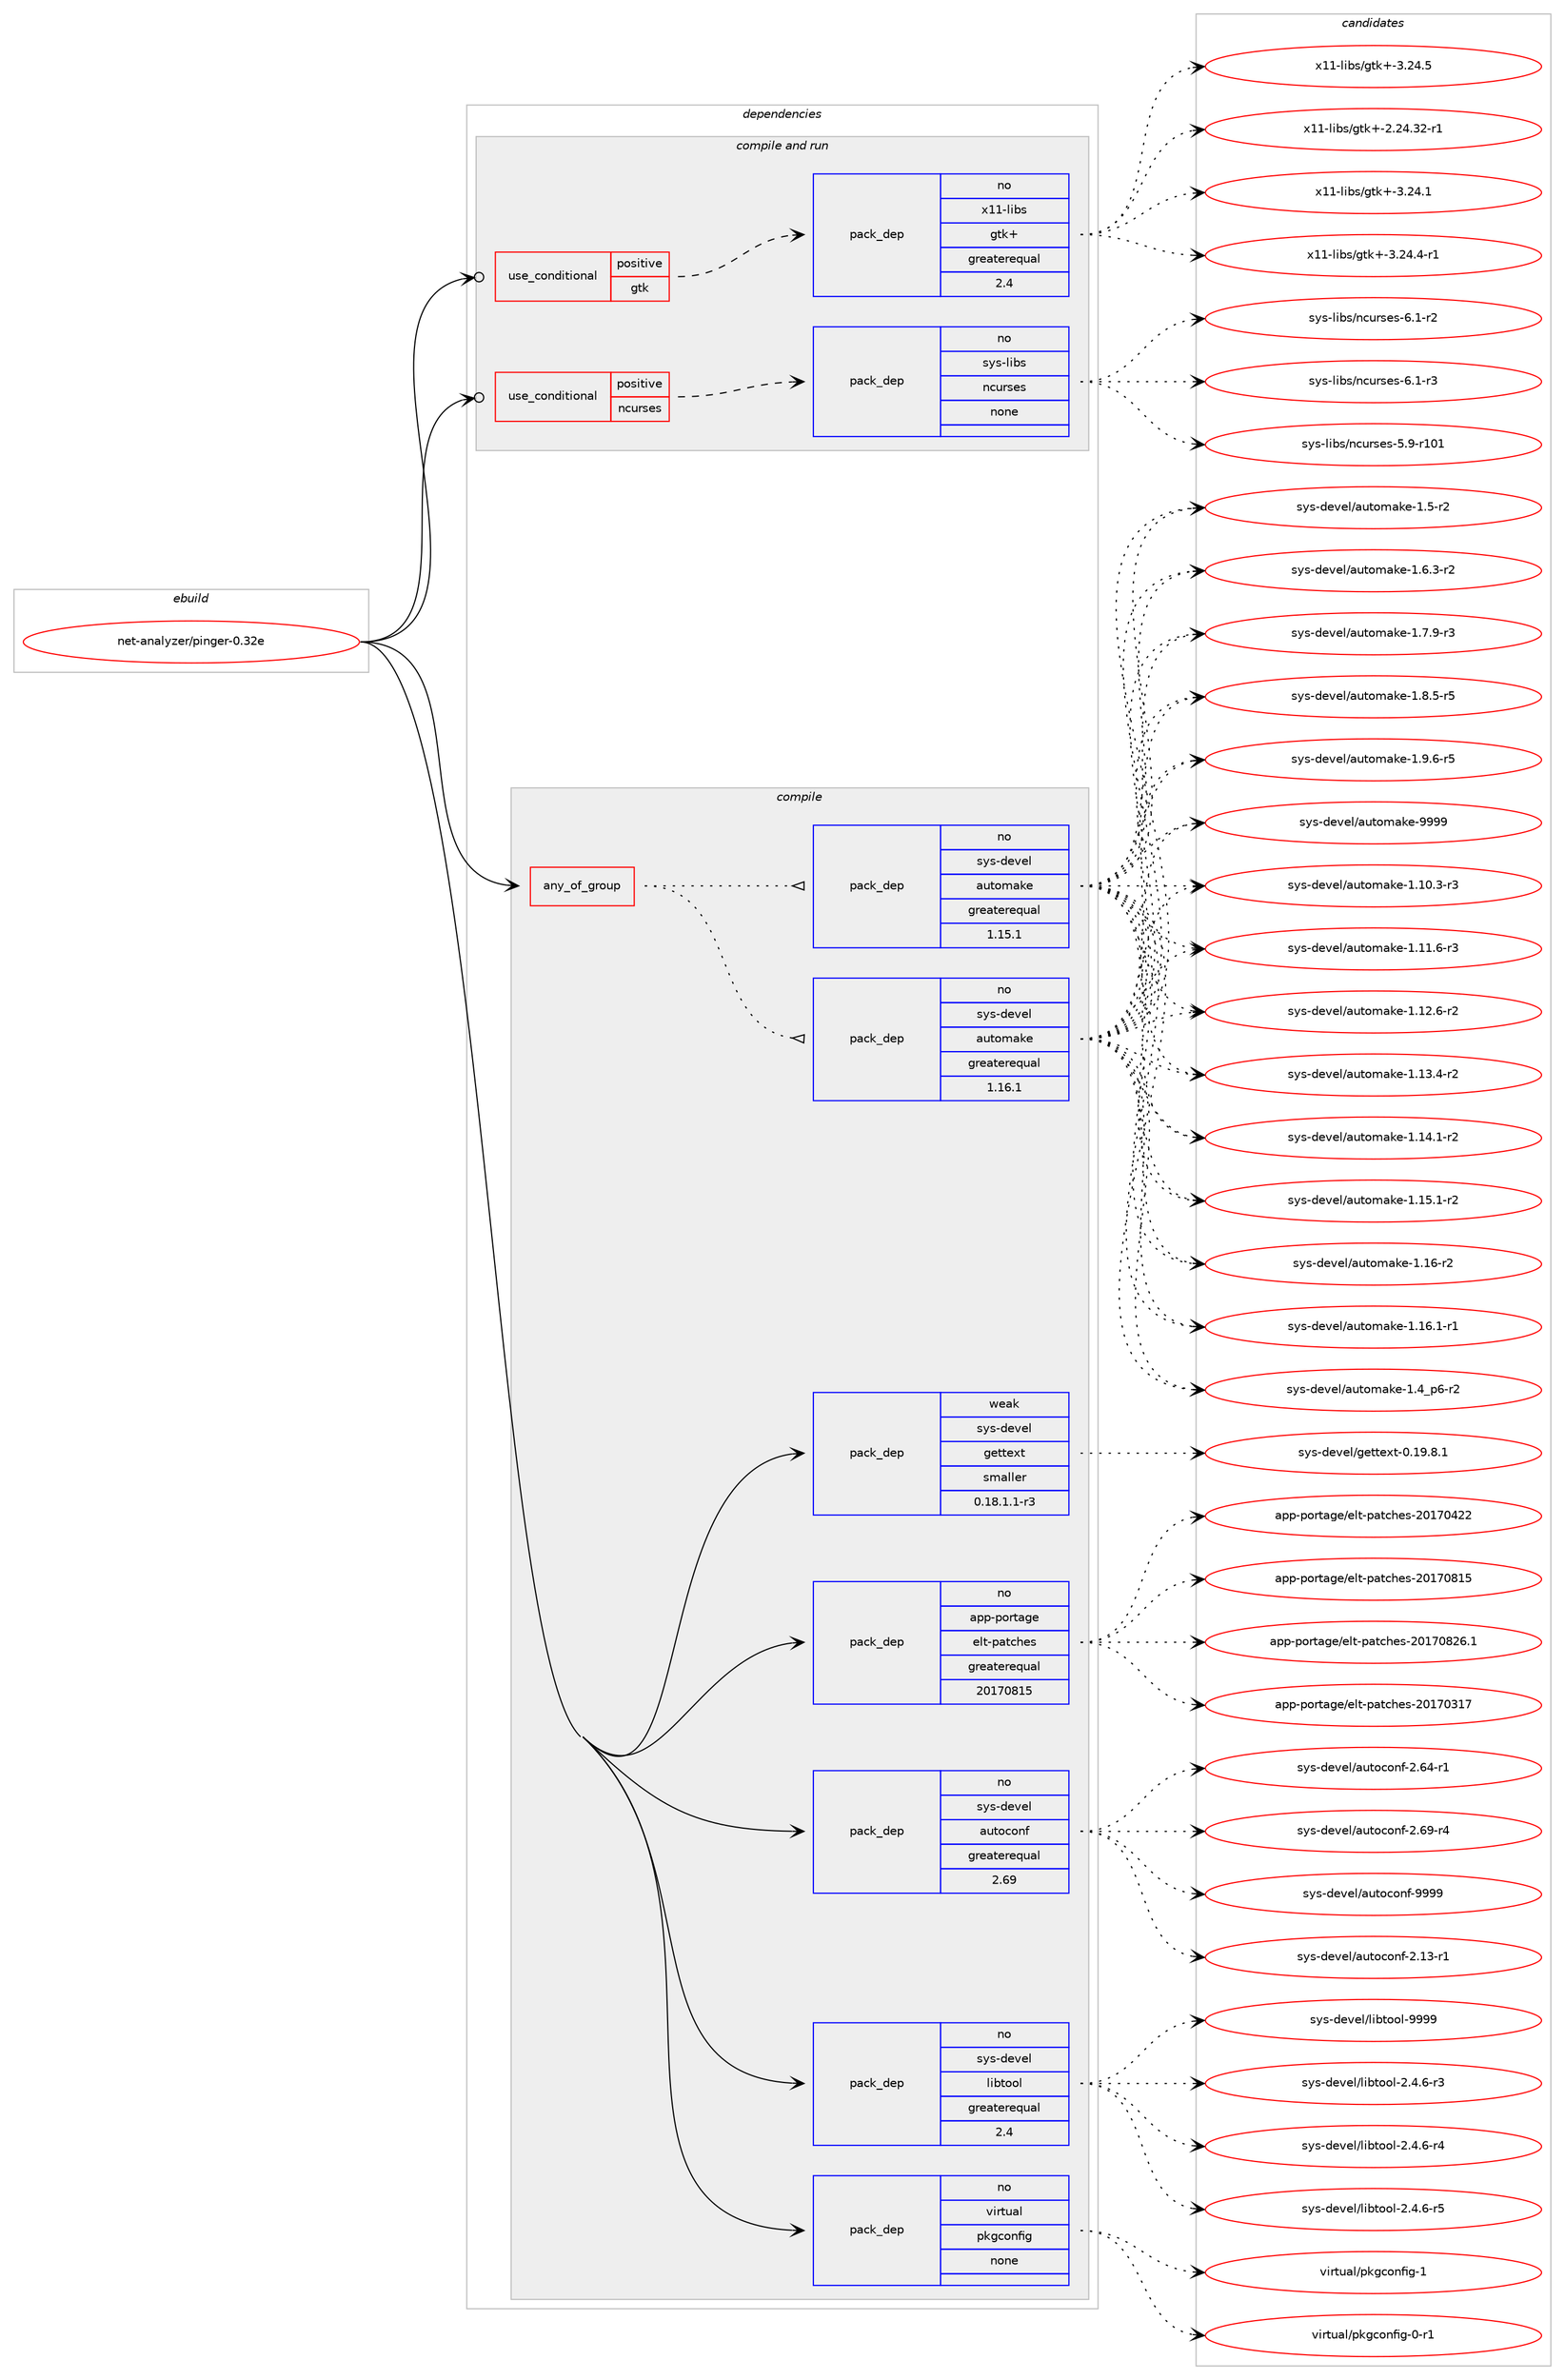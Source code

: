 digraph prolog {

# *************
# Graph options
# *************

newrank=true;
concentrate=true;
compound=true;
graph [rankdir=LR,fontname=Helvetica,fontsize=10,ranksep=1.5];#, ranksep=2.5, nodesep=0.2];
edge  [arrowhead=vee];
node  [fontname=Helvetica,fontsize=10];

# **********
# The ebuild
# **********

subgraph cluster_leftcol {
color=gray;
rank=same;
label=<<i>ebuild</i>>;
id [label="net-analyzer/pinger-0.32e", color=red, width=4, href="../net-analyzer/pinger-0.32e.svg"];
}

# ****************
# The dependencies
# ****************

subgraph cluster_midcol {
color=gray;
label=<<i>dependencies</i>>;
subgraph cluster_compile {
fillcolor="#eeeeee";
style=filled;
label=<<i>compile</i>>;
subgraph any25852 {
dependency1646378 [label=<<TABLE BORDER="0" CELLBORDER="1" CELLSPACING="0" CELLPADDING="4"><TR><TD CELLPADDING="10">any_of_group</TD></TR></TABLE>>, shape=none, color=red];subgraph pack1177238 {
dependency1646379 [label=<<TABLE BORDER="0" CELLBORDER="1" CELLSPACING="0" CELLPADDING="4" WIDTH="220"><TR><TD ROWSPAN="6" CELLPADDING="30">pack_dep</TD></TR><TR><TD WIDTH="110">no</TD></TR><TR><TD>sys-devel</TD></TR><TR><TD>automake</TD></TR><TR><TD>greaterequal</TD></TR><TR><TD>1.16.1</TD></TR></TABLE>>, shape=none, color=blue];
}
dependency1646378:e -> dependency1646379:w [weight=20,style="dotted",arrowhead="oinv"];
subgraph pack1177239 {
dependency1646380 [label=<<TABLE BORDER="0" CELLBORDER="1" CELLSPACING="0" CELLPADDING="4" WIDTH="220"><TR><TD ROWSPAN="6" CELLPADDING="30">pack_dep</TD></TR><TR><TD WIDTH="110">no</TD></TR><TR><TD>sys-devel</TD></TR><TR><TD>automake</TD></TR><TR><TD>greaterequal</TD></TR><TR><TD>1.15.1</TD></TR></TABLE>>, shape=none, color=blue];
}
dependency1646378:e -> dependency1646380:w [weight=20,style="dotted",arrowhead="oinv"];
}
id:e -> dependency1646378:w [weight=20,style="solid",arrowhead="vee"];
subgraph pack1177240 {
dependency1646381 [label=<<TABLE BORDER="0" CELLBORDER="1" CELLSPACING="0" CELLPADDING="4" WIDTH="220"><TR><TD ROWSPAN="6" CELLPADDING="30">pack_dep</TD></TR><TR><TD WIDTH="110">no</TD></TR><TR><TD>app-portage</TD></TR><TR><TD>elt-patches</TD></TR><TR><TD>greaterequal</TD></TR><TR><TD>20170815</TD></TR></TABLE>>, shape=none, color=blue];
}
id:e -> dependency1646381:w [weight=20,style="solid",arrowhead="vee"];
subgraph pack1177241 {
dependency1646382 [label=<<TABLE BORDER="0" CELLBORDER="1" CELLSPACING="0" CELLPADDING="4" WIDTH="220"><TR><TD ROWSPAN="6" CELLPADDING="30">pack_dep</TD></TR><TR><TD WIDTH="110">no</TD></TR><TR><TD>sys-devel</TD></TR><TR><TD>autoconf</TD></TR><TR><TD>greaterequal</TD></TR><TR><TD>2.69</TD></TR></TABLE>>, shape=none, color=blue];
}
id:e -> dependency1646382:w [weight=20,style="solid",arrowhead="vee"];
subgraph pack1177242 {
dependency1646383 [label=<<TABLE BORDER="0" CELLBORDER="1" CELLSPACING="0" CELLPADDING="4" WIDTH="220"><TR><TD ROWSPAN="6" CELLPADDING="30">pack_dep</TD></TR><TR><TD WIDTH="110">no</TD></TR><TR><TD>sys-devel</TD></TR><TR><TD>libtool</TD></TR><TR><TD>greaterequal</TD></TR><TR><TD>2.4</TD></TR></TABLE>>, shape=none, color=blue];
}
id:e -> dependency1646383:w [weight=20,style="solid",arrowhead="vee"];
subgraph pack1177243 {
dependency1646384 [label=<<TABLE BORDER="0" CELLBORDER="1" CELLSPACING="0" CELLPADDING="4" WIDTH="220"><TR><TD ROWSPAN="6" CELLPADDING="30">pack_dep</TD></TR><TR><TD WIDTH="110">no</TD></TR><TR><TD>virtual</TD></TR><TR><TD>pkgconfig</TD></TR><TR><TD>none</TD></TR><TR><TD></TD></TR></TABLE>>, shape=none, color=blue];
}
id:e -> dependency1646384:w [weight=20,style="solid",arrowhead="vee"];
subgraph pack1177244 {
dependency1646385 [label=<<TABLE BORDER="0" CELLBORDER="1" CELLSPACING="0" CELLPADDING="4" WIDTH="220"><TR><TD ROWSPAN="6" CELLPADDING="30">pack_dep</TD></TR><TR><TD WIDTH="110">weak</TD></TR><TR><TD>sys-devel</TD></TR><TR><TD>gettext</TD></TR><TR><TD>smaller</TD></TR><TR><TD>0.18.1.1-r3</TD></TR></TABLE>>, shape=none, color=blue];
}
id:e -> dependency1646385:w [weight=20,style="solid",arrowhead="vee"];
}
subgraph cluster_compileandrun {
fillcolor="#eeeeee";
style=filled;
label=<<i>compile and run</i>>;
subgraph cond442513 {
dependency1646386 [label=<<TABLE BORDER="0" CELLBORDER="1" CELLSPACING="0" CELLPADDING="4"><TR><TD ROWSPAN="3" CELLPADDING="10">use_conditional</TD></TR><TR><TD>positive</TD></TR><TR><TD>gtk</TD></TR></TABLE>>, shape=none, color=red];
subgraph pack1177245 {
dependency1646387 [label=<<TABLE BORDER="0" CELLBORDER="1" CELLSPACING="0" CELLPADDING="4" WIDTH="220"><TR><TD ROWSPAN="6" CELLPADDING="30">pack_dep</TD></TR><TR><TD WIDTH="110">no</TD></TR><TR><TD>x11-libs</TD></TR><TR><TD>gtk+</TD></TR><TR><TD>greaterequal</TD></TR><TR><TD>2.4</TD></TR></TABLE>>, shape=none, color=blue];
}
dependency1646386:e -> dependency1646387:w [weight=20,style="dashed",arrowhead="vee"];
}
id:e -> dependency1646386:w [weight=20,style="solid",arrowhead="odotvee"];
subgraph cond442514 {
dependency1646388 [label=<<TABLE BORDER="0" CELLBORDER="1" CELLSPACING="0" CELLPADDING="4"><TR><TD ROWSPAN="3" CELLPADDING="10">use_conditional</TD></TR><TR><TD>positive</TD></TR><TR><TD>ncurses</TD></TR></TABLE>>, shape=none, color=red];
subgraph pack1177246 {
dependency1646389 [label=<<TABLE BORDER="0" CELLBORDER="1" CELLSPACING="0" CELLPADDING="4" WIDTH="220"><TR><TD ROWSPAN="6" CELLPADDING="30">pack_dep</TD></TR><TR><TD WIDTH="110">no</TD></TR><TR><TD>sys-libs</TD></TR><TR><TD>ncurses</TD></TR><TR><TD>none</TD></TR><TR><TD></TD></TR></TABLE>>, shape=none, color=blue];
}
dependency1646388:e -> dependency1646389:w [weight=20,style="dashed",arrowhead="vee"];
}
id:e -> dependency1646388:w [weight=20,style="solid",arrowhead="odotvee"];
}
subgraph cluster_run {
fillcolor="#eeeeee";
style=filled;
label=<<i>run</i>>;
}
}

# **************
# The candidates
# **************

subgraph cluster_choices {
rank=same;
color=gray;
label=<<i>candidates</i>>;

subgraph choice1177238 {
color=black;
nodesep=1;
choice11512111545100101118101108479711711611110997107101454946494846514511451 [label="sys-devel/automake-1.10.3-r3", color=red, width=4,href="../sys-devel/automake-1.10.3-r3.svg"];
choice11512111545100101118101108479711711611110997107101454946494946544511451 [label="sys-devel/automake-1.11.6-r3", color=red, width=4,href="../sys-devel/automake-1.11.6-r3.svg"];
choice11512111545100101118101108479711711611110997107101454946495046544511450 [label="sys-devel/automake-1.12.6-r2", color=red, width=4,href="../sys-devel/automake-1.12.6-r2.svg"];
choice11512111545100101118101108479711711611110997107101454946495146524511450 [label="sys-devel/automake-1.13.4-r2", color=red, width=4,href="../sys-devel/automake-1.13.4-r2.svg"];
choice11512111545100101118101108479711711611110997107101454946495246494511450 [label="sys-devel/automake-1.14.1-r2", color=red, width=4,href="../sys-devel/automake-1.14.1-r2.svg"];
choice11512111545100101118101108479711711611110997107101454946495346494511450 [label="sys-devel/automake-1.15.1-r2", color=red, width=4,href="../sys-devel/automake-1.15.1-r2.svg"];
choice1151211154510010111810110847971171161111099710710145494649544511450 [label="sys-devel/automake-1.16-r2", color=red, width=4,href="../sys-devel/automake-1.16-r2.svg"];
choice11512111545100101118101108479711711611110997107101454946495446494511449 [label="sys-devel/automake-1.16.1-r1", color=red, width=4,href="../sys-devel/automake-1.16.1-r1.svg"];
choice115121115451001011181011084797117116111109971071014549465295112544511450 [label="sys-devel/automake-1.4_p6-r2", color=red, width=4,href="../sys-devel/automake-1.4_p6-r2.svg"];
choice11512111545100101118101108479711711611110997107101454946534511450 [label="sys-devel/automake-1.5-r2", color=red, width=4,href="../sys-devel/automake-1.5-r2.svg"];
choice115121115451001011181011084797117116111109971071014549465446514511450 [label="sys-devel/automake-1.6.3-r2", color=red, width=4,href="../sys-devel/automake-1.6.3-r2.svg"];
choice115121115451001011181011084797117116111109971071014549465546574511451 [label="sys-devel/automake-1.7.9-r3", color=red, width=4,href="../sys-devel/automake-1.7.9-r3.svg"];
choice115121115451001011181011084797117116111109971071014549465646534511453 [label="sys-devel/automake-1.8.5-r5", color=red, width=4,href="../sys-devel/automake-1.8.5-r5.svg"];
choice115121115451001011181011084797117116111109971071014549465746544511453 [label="sys-devel/automake-1.9.6-r5", color=red, width=4,href="../sys-devel/automake-1.9.6-r5.svg"];
choice115121115451001011181011084797117116111109971071014557575757 [label="sys-devel/automake-9999", color=red, width=4,href="../sys-devel/automake-9999.svg"];
dependency1646379:e -> choice11512111545100101118101108479711711611110997107101454946494846514511451:w [style=dotted,weight="100"];
dependency1646379:e -> choice11512111545100101118101108479711711611110997107101454946494946544511451:w [style=dotted,weight="100"];
dependency1646379:e -> choice11512111545100101118101108479711711611110997107101454946495046544511450:w [style=dotted,weight="100"];
dependency1646379:e -> choice11512111545100101118101108479711711611110997107101454946495146524511450:w [style=dotted,weight="100"];
dependency1646379:e -> choice11512111545100101118101108479711711611110997107101454946495246494511450:w [style=dotted,weight="100"];
dependency1646379:e -> choice11512111545100101118101108479711711611110997107101454946495346494511450:w [style=dotted,weight="100"];
dependency1646379:e -> choice1151211154510010111810110847971171161111099710710145494649544511450:w [style=dotted,weight="100"];
dependency1646379:e -> choice11512111545100101118101108479711711611110997107101454946495446494511449:w [style=dotted,weight="100"];
dependency1646379:e -> choice115121115451001011181011084797117116111109971071014549465295112544511450:w [style=dotted,weight="100"];
dependency1646379:e -> choice11512111545100101118101108479711711611110997107101454946534511450:w [style=dotted,weight="100"];
dependency1646379:e -> choice115121115451001011181011084797117116111109971071014549465446514511450:w [style=dotted,weight="100"];
dependency1646379:e -> choice115121115451001011181011084797117116111109971071014549465546574511451:w [style=dotted,weight="100"];
dependency1646379:e -> choice115121115451001011181011084797117116111109971071014549465646534511453:w [style=dotted,weight="100"];
dependency1646379:e -> choice115121115451001011181011084797117116111109971071014549465746544511453:w [style=dotted,weight="100"];
dependency1646379:e -> choice115121115451001011181011084797117116111109971071014557575757:w [style=dotted,weight="100"];
}
subgraph choice1177239 {
color=black;
nodesep=1;
choice11512111545100101118101108479711711611110997107101454946494846514511451 [label="sys-devel/automake-1.10.3-r3", color=red, width=4,href="../sys-devel/automake-1.10.3-r3.svg"];
choice11512111545100101118101108479711711611110997107101454946494946544511451 [label="sys-devel/automake-1.11.6-r3", color=red, width=4,href="../sys-devel/automake-1.11.6-r3.svg"];
choice11512111545100101118101108479711711611110997107101454946495046544511450 [label="sys-devel/automake-1.12.6-r2", color=red, width=4,href="../sys-devel/automake-1.12.6-r2.svg"];
choice11512111545100101118101108479711711611110997107101454946495146524511450 [label="sys-devel/automake-1.13.4-r2", color=red, width=4,href="../sys-devel/automake-1.13.4-r2.svg"];
choice11512111545100101118101108479711711611110997107101454946495246494511450 [label="sys-devel/automake-1.14.1-r2", color=red, width=4,href="../sys-devel/automake-1.14.1-r2.svg"];
choice11512111545100101118101108479711711611110997107101454946495346494511450 [label="sys-devel/automake-1.15.1-r2", color=red, width=4,href="../sys-devel/automake-1.15.1-r2.svg"];
choice1151211154510010111810110847971171161111099710710145494649544511450 [label="sys-devel/automake-1.16-r2", color=red, width=4,href="../sys-devel/automake-1.16-r2.svg"];
choice11512111545100101118101108479711711611110997107101454946495446494511449 [label="sys-devel/automake-1.16.1-r1", color=red, width=4,href="../sys-devel/automake-1.16.1-r1.svg"];
choice115121115451001011181011084797117116111109971071014549465295112544511450 [label="sys-devel/automake-1.4_p6-r2", color=red, width=4,href="../sys-devel/automake-1.4_p6-r2.svg"];
choice11512111545100101118101108479711711611110997107101454946534511450 [label="sys-devel/automake-1.5-r2", color=red, width=4,href="../sys-devel/automake-1.5-r2.svg"];
choice115121115451001011181011084797117116111109971071014549465446514511450 [label="sys-devel/automake-1.6.3-r2", color=red, width=4,href="../sys-devel/automake-1.6.3-r2.svg"];
choice115121115451001011181011084797117116111109971071014549465546574511451 [label="sys-devel/automake-1.7.9-r3", color=red, width=4,href="../sys-devel/automake-1.7.9-r3.svg"];
choice115121115451001011181011084797117116111109971071014549465646534511453 [label="sys-devel/automake-1.8.5-r5", color=red, width=4,href="../sys-devel/automake-1.8.5-r5.svg"];
choice115121115451001011181011084797117116111109971071014549465746544511453 [label="sys-devel/automake-1.9.6-r5", color=red, width=4,href="../sys-devel/automake-1.9.6-r5.svg"];
choice115121115451001011181011084797117116111109971071014557575757 [label="sys-devel/automake-9999", color=red, width=4,href="../sys-devel/automake-9999.svg"];
dependency1646380:e -> choice11512111545100101118101108479711711611110997107101454946494846514511451:w [style=dotted,weight="100"];
dependency1646380:e -> choice11512111545100101118101108479711711611110997107101454946494946544511451:w [style=dotted,weight="100"];
dependency1646380:e -> choice11512111545100101118101108479711711611110997107101454946495046544511450:w [style=dotted,weight="100"];
dependency1646380:e -> choice11512111545100101118101108479711711611110997107101454946495146524511450:w [style=dotted,weight="100"];
dependency1646380:e -> choice11512111545100101118101108479711711611110997107101454946495246494511450:w [style=dotted,weight="100"];
dependency1646380:e -> choice11512111545100101118101108479711711611110997107101454946495346494511450:w [style=dotted,weight="100"];
dependency1646380:e -> choice1151211154510010111810110847971171161111099710710145494649544511450:w [style=dotted,weight="100"];
dependency1646380:e -> choice11512111545100101118101108479711711611110997107101454946495446494511449:w [style=dotted,weight="100"];
dependency1646380:e -> choice115121115451001011181011084797117116111109971071014549465295112544511450:w [style=dotted,weight="100"];
dependency1646380:e -> choice11512111545100101118101108479711711611110997107101454946534511450:w [style=dotted,weight="100"];
dependency1646380:e -> choice115121115451001011181011084797117116111109971071014549465446514511450:w [style=dotted,weight="100"];
dependency1646380:e -> choice115121115451001011181011084797117116111109971071014549465546574511451:w [style=dotted,weight="100"];
dependency1646380:e -> choice115121115451001011181011084797117116111109971071014549465646534511453:w [style=dotted,weight="100"];
dependency1646380:e -> choice115121115451001011181011084797117116111109971071014549465746544511453:w [style=dotted,weight="100"];
dependency1646380:e -> choice115121115451001011181011084797117116111109971071014557575757:w [style=dotted,weight="100"];
}
subgraph choice1177240 {
color=black;
nodesep=1;
choice97112112451121111141169710310147101108116451129711699104101115455048495548514955 [label="app-portage/elt-patches-20170317", color=red, width=4,href="../app-portage/elt-patches-20170317.svg"];
choice97112112451121111141169710310147101108116451129711699104101115455048495548525050 [label="app-portage/elt-patches-20170422", color=red, width=4,href="../app-portage/elt-patches-20170422.svg"];
choice97112112451121111141169710310147101108116451129711699104101115455048495548564953 [label="app-portage/elt-patches-20170815", color=red, width=4,href="../app-portage/elt-patches-20170815.svg"];
choice971121124511211111411697103101471011081164511297116991041011154550484955485650544649 [label="app-portage/elt-patches-20170826.1", color=red, width=4,href="../app-portage/elt-patches-20170826.1.svg"];
dependency1646381:e -> choice97112112451121111141169710310147101108116451129711699104101115455048495548514955:w [style=dotted,weight="100"];
dependency1646381:e -> choice97112112451121111141169710310147101108116451129711699104101115455048495548525050:w [style=dotted,weight="100"];
dependency1646381:e -> choice97112112451121111141169710310147101108116451129711699104101115455048495548564953:w [style=dotted,weight="100"];
dependency1646381:e -> choice971121124511211111411697103101471011081164511297116991041011154550484955485650544649:w [style=dotted,weight="100"];
}
subgraph choice1177241 {
color=black;
nodesep=1;
choice1151211154510010111810110847971171161119911111010245504649514511449 [label="sys-devel/autoconf-2.13-r1", color=red, width=4,href="../sys-devel/autoconf-2.13-r1.svg"];
choice1151211154510010111810110847971171161119911111010245504654524511449 [label="sys-devel/autoconf-2.64-r1", color=red, width=4,href="../sys-devel/autoconf-2.64-r1.svg"];
choice1151211154510010111810110847971171161119911111010245504654574511452 [label="sys-devel/autoconf-2.69-r4", color=red, width=4,href="../sys-devel/autoconf-2.69-r4.svg"];
choice115121115451001011181011084797117116111991111101024557575757 [label="sys-devel/autoconf-9999", color=red, width=4,href="../sys-devel/autoconf-9999.svg"];
dependency1646382:e -> choice1151211154510010111810110847971171161119911111010245504649514511449:w [style=dotted,weight="100"];
dependency1646382:e -> choice1151211154510010111810110847971171161119911111010245504654524511449:w [style=dotted,weight="100"];
dependency1646382:e -> choice1151211154510010111810110847971171161119911111010245504654574511452:w [style=dotted,weight="100"];
dependency1646382:e -> choice115121115451001011181011084797117116111991111101024557575757:w [style=dotted,weight="100"];
}
subgraph choice1177242 {
color=black;
nodesep=1;
choice1151211154510010111810110847108105981161111111084550465246544511451 [label="sys-devel/libtool-2.4.6-r3", color=red, width=4,href="../sys-devel/libtool-2.4.6-r3.svg"];
choice1151211154510010111810110847108105981161111111084550465246544511452 [label="sys-devel/libtool-2.4.6-r4", color=red, width=4,href="../sys-devel/libtool-2.4.6-r4.svg"];
choice1151211154510010111810110847108105981161111111084550465246544511453 [label="sys-devel/libtool-2.4.6-r5", color=red, width=4,href="../sys-devel/libtool-2.4.6-r5.svg"];
choice1151211154510010111810110847108105981161111111084557575757 [label="sys-devel/libtool-9999", color=red, width=4,href="../sys-devel/libtool-9999.svg"];
dependency1646383:e -> choice1151211154510010111810110847108105981161111111084550465246544511451:w [style=dotted,weight="100"];
dependency1646383:e -> choice1151211154510010111810110847108105981161111111084550465246544511452:w [style=dotted,weight="100"];
dependency1646383:e -> choice1151211154510010111810110847108105981161111111084550465246544511453:w [style=dotted,weight="100"];
dependency1646383:e -> choice1151211154510010111810110847108105981161111111084557575757:w [style=dotted,weight="100"];
}
subgraph choice1177243 {
color=black;
nodesep=1;
choice11810511411611797108471121071039911111010210510345484511449 [label="virtual/pkgconfig-0-r1", color=red, width=4,href="../virtual/pkgconfig-0-r1.svg"];
choice1181051141161179710847112107103991111101021051034549 [label="virtual/pkgconfig-1", color=red, width=4,href="../virtual/pkgconfig-1.svg"];
dependency1646384:e -> choice11810511411611797108471121071039911111010210510345484511449:w [style=dotted,weight="100"];
dependency1646384:e -> choice1181051141161179710847112107103991111101021051034549:w [style=dotted,weight="100"];
}
subgraph choice1177244 {
color=black;
nodesep=1;
choice1151211154510010111810110847103101116116101120116454846495746564649 [label="sys-devel/gettext-0.19.8.1", color=red, width=4,href="../sys-devel/gettext-0.19.8.1.svg"];
dependency1646385:e -> choice1151211154510010111810110847103101116116101120116454846495746564649:w [style=dotted,weight="100"];
}
subgraph choice1177245 {
color=black;
nodesep=1;
choice12049494510810598115471031161074345504650524651504511449 [label="x11-libs/gtk+-2.24.32-r1", color=red, width=4,href="../x11-libs/gtk+-2.24.32-r1.svg"];
choice12049494510810598115471031161074345514650524649 [label="x11-libs/gtk+-3.24.1", color=red, width=4,href="../x11-libs/gtk+-3.24.1.svg"];
choice120494945108105981154710311610743455146505246524511449 [label="x11-libs/gtk+-3.24.4-r1", color=red, width=4,href="../x11-libs/gtk+-3.24.4-r1.svg"];
choice12049494510810598115471031161074345514650524653 [label="x11-libs/gtk+-3.24.5", color=red, width=4,href="../x11-libs/gtk+-3.24.5.svg"];
dependency1646387:e -> choice12049494510810598115471031161074345504650524651504511449:w [style=dotted,weight="100"];
dependency1646387:e -> choice12049494510810598115471031161074345514650524649:w [style=dotted,weight="100"];
dependency1646387:e -> choice120494945108105981154710311610743455146505246524511449:w [style=dotted,weight="100"];
dependency1646387:e -> choice12049494510810598115471031161074345514650524653:w [style=dotted,weight="100"];
}
subgraph choice1177246 {
color=black;
nodesep=1;
choice115121115451081059811547110991171141151011154553465745114494849 [label="sys-libs/ncurses-5.9-r101", color=red, width=4,href="../sys-libs/ncurses-5.9-r101.svg"];
choice11512111545108105981154711099117114115101115455446494511450 [label="sys-libs/ncurses-6.1-r2", color=red, width=4,href="../sys-libs/ncurses-6.1-r2.svg"];
choice11512111545108105981154711099117114115101115455446494511451 [label="sys-libs/ncurses-6.1-r3", color=red, width=4,href="../sys-libs/ncurses-6.1-r3.svg"];
dependency1646389:e -> choice115121115451081059811547110991171141151011154553465745114494849:w [style=dotted,weight="100"];
dependency1646389:e -> choice11512111545108105981154711099117114115101115455446494511450:w [style=dotted,weight="100"];
dependency1646389:e -> choice11512111545108105981154711099117114115101115455446494511451:w [style=dotted,weight="100"];
}
}

}
